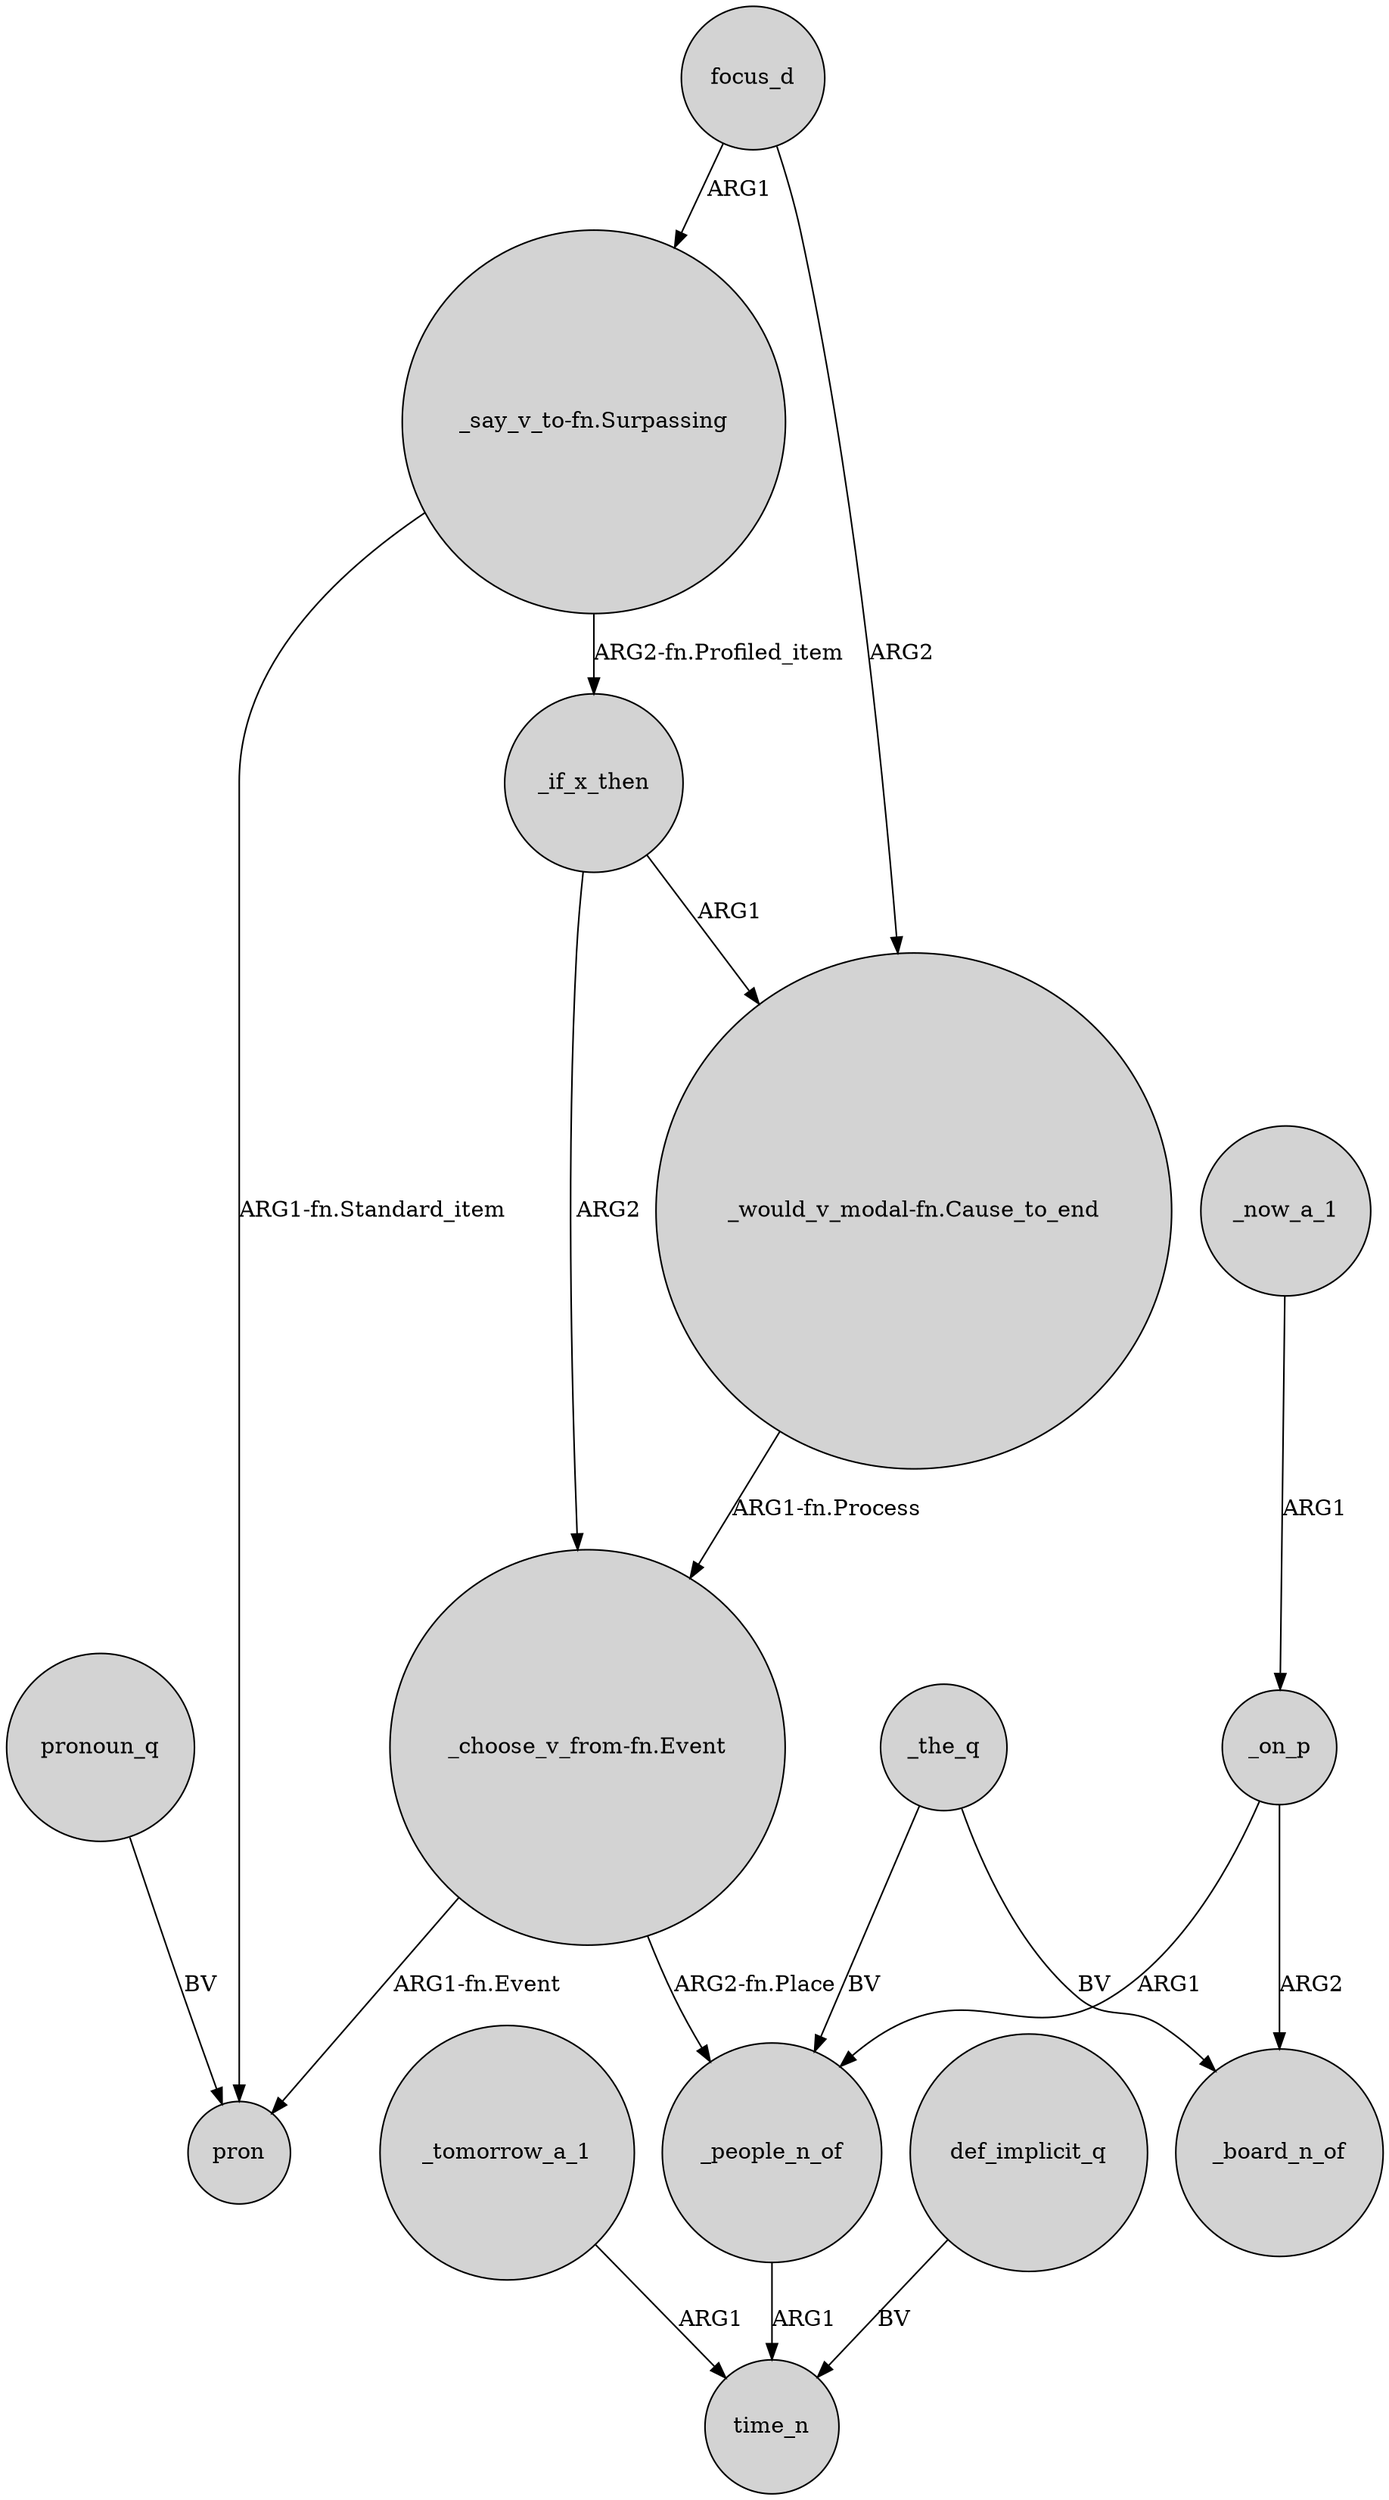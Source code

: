 digraph {
	node [shape=circle style=filled]
	focus_d -> "_would_v_modal-fn.Cause_to_end" [label=ARG2]
	focus_d -> "_say_v_to-fn.Surpassing" [label=ARG1]
	_tomorrow_a_1 -> time_n [label=ARG1]
	_on_p -> _board_n_of [label=ARG2]
	"_say_v_to-fn.Surpassing" -> pron [label="ARG1-fn.Standard_item"]
	_if_x_then -> "_choose_v_from-fn.Event" [label=ARG2]
	"_choose_v_from-fn.Event" -> pron [label="ARG1-fn.Event"]
	_people_n_of -> time_n [label=ARG1]
	_now_a_1 -> _on_p [label=ARG1]
	"_would_v_modal-fn.Cause_to_end" -> "_choose_v_from-fn.Event" [label="ARG1-fn.Process"]
	_the_q -> _board_n_of [label=BV]
	def_implicit_q -> time_n [label=BV]
	"_say_v_to-fn.Surpassing" -> _if_x_then [label="ARG2-fn.Profiled_item"]
	pronoun_q -> pron [label=BV]
	_on_p -> _people_n_of [label=ARG1]
	"_choose_v_from-fn.Event" -> _people_n_of [label="ARG2-fn.Place"]
	_the_q -> _people_n_of [label=BV]
	_if_x_then -> "_would_v_modal-fn.Cause_to_end" [label=ARG1]
}
